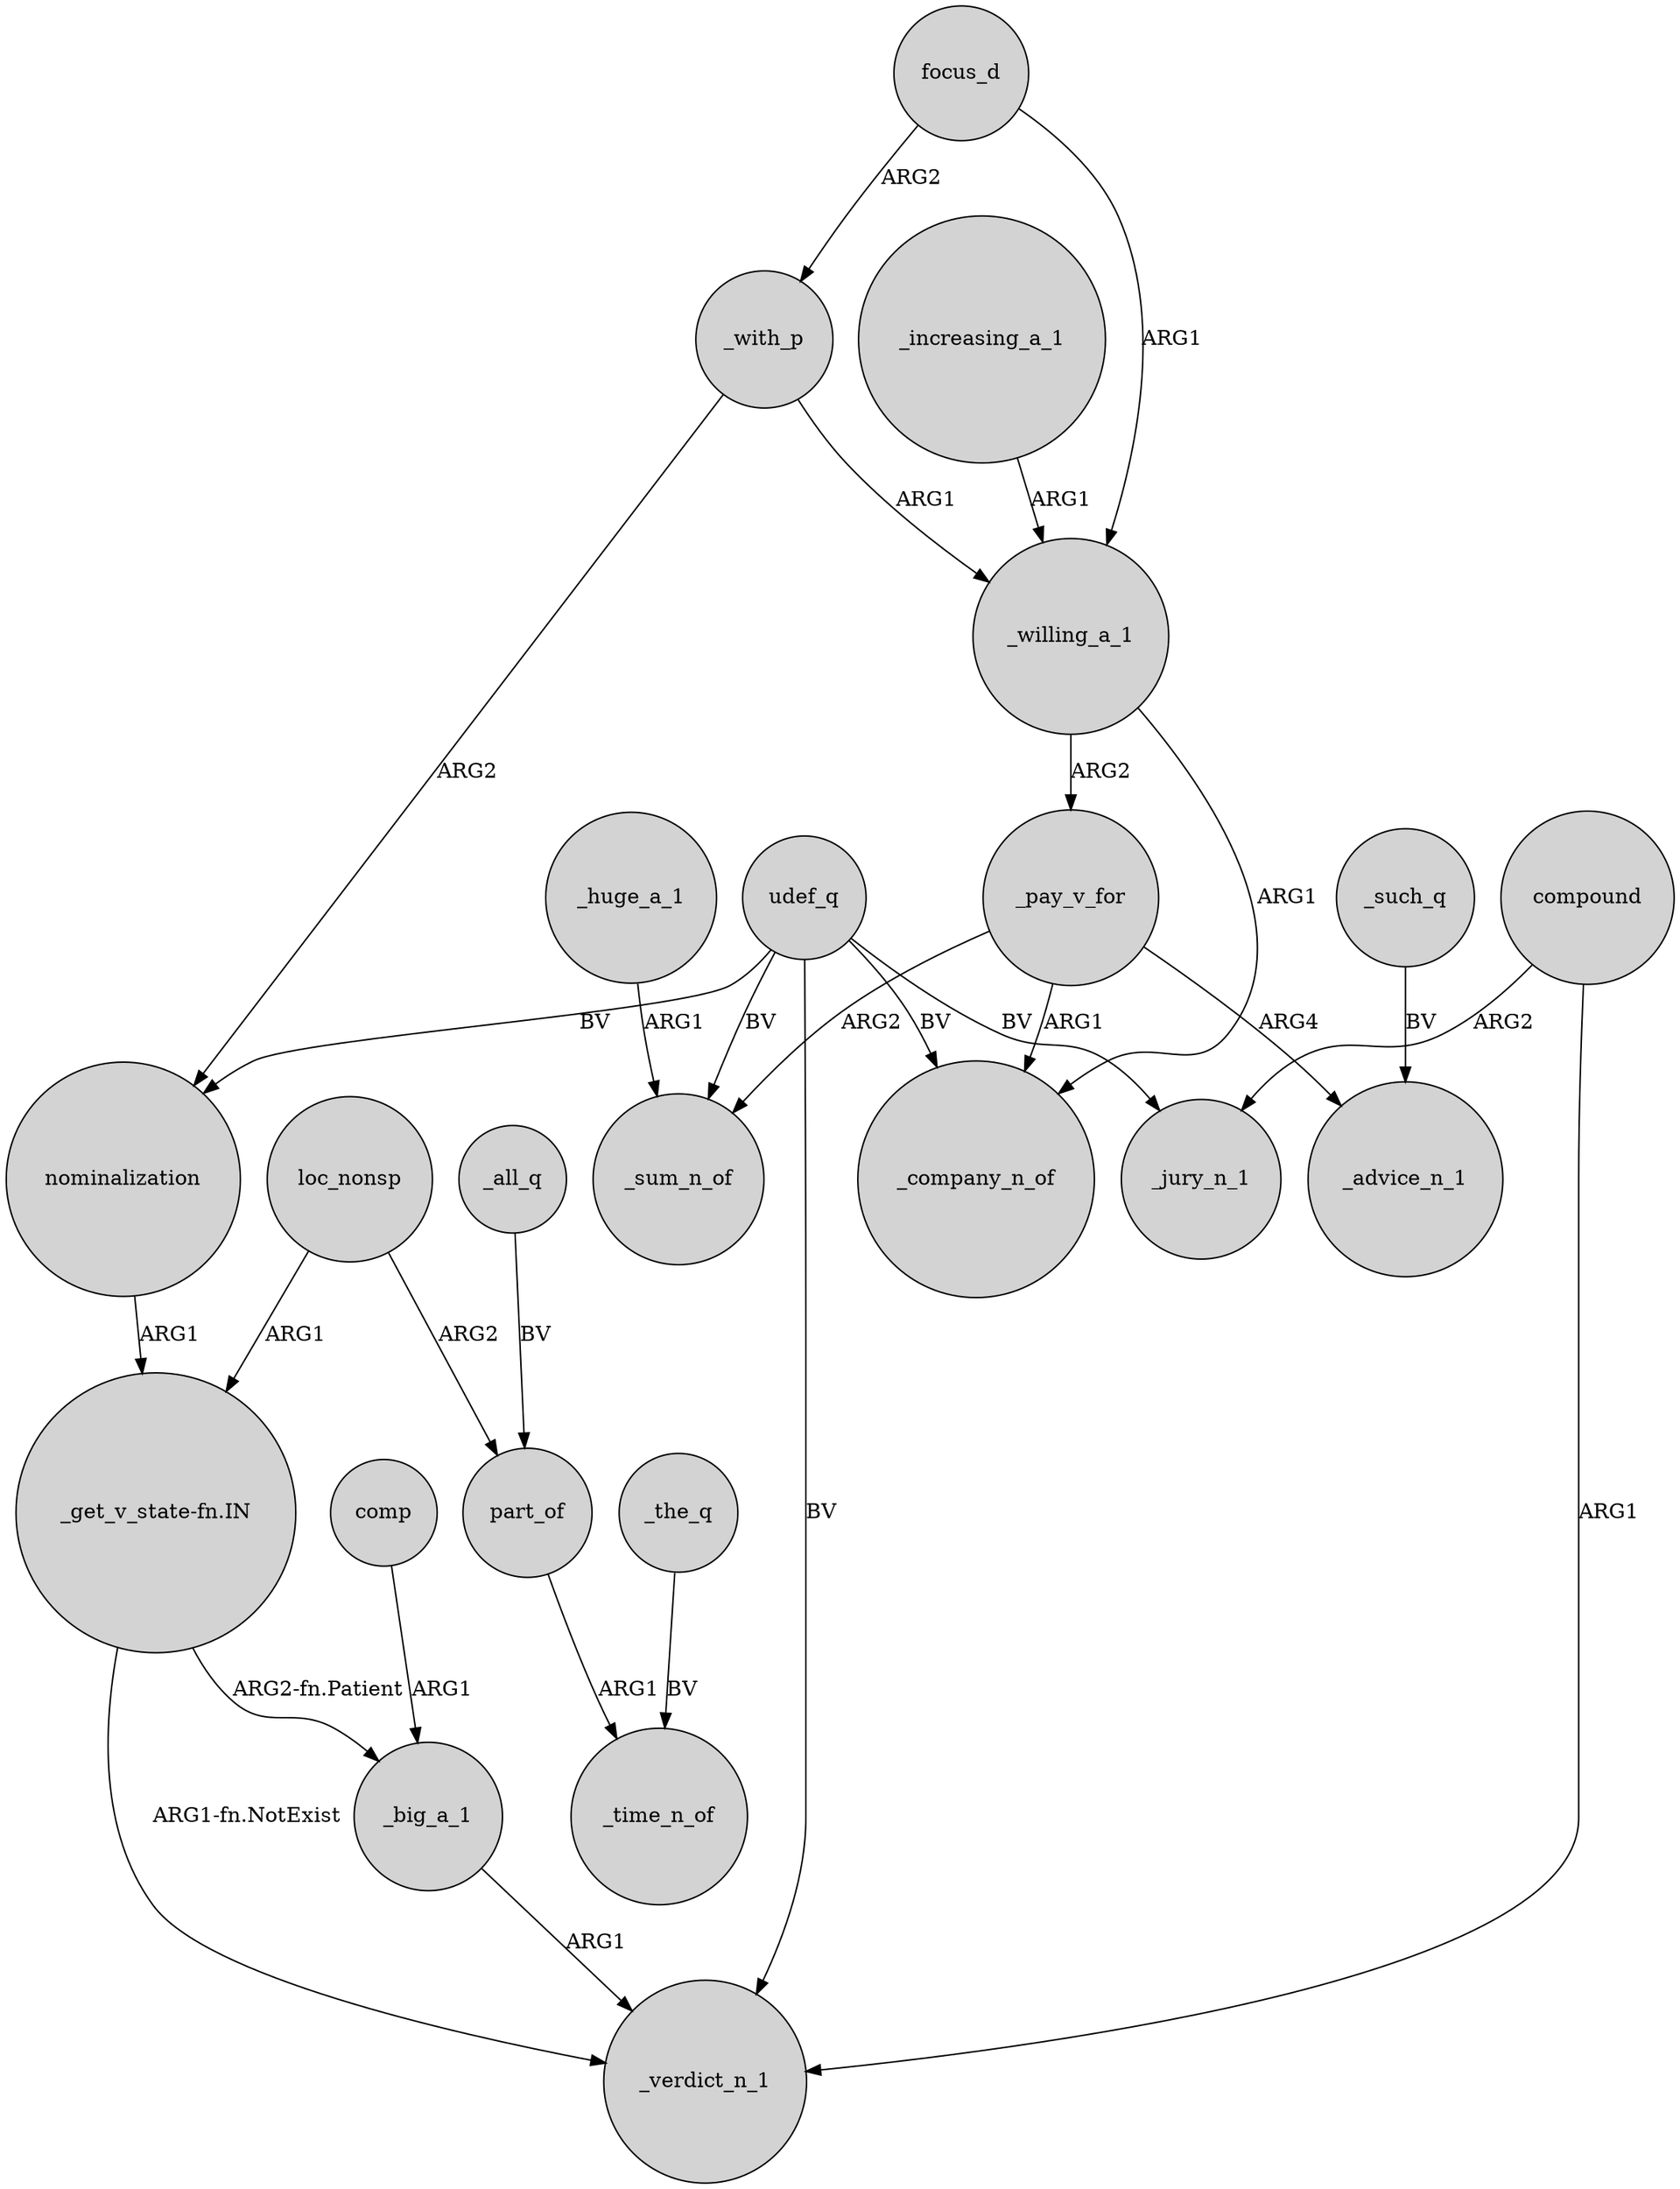 digraph {
	node [shape=circle style=filled]
	"_get_v_state-fn.IN" -> _big_a_1 [label="ARG2-fn.Patient"]
	comp -> _big_a_1 [label=ARG1]
	part_of -> _time_n_of [label=ARG1]
	_big_a_1 -> _verdict_n_1 [label=ARG1]
	_all_q -> part_of [label=BV]
	_pay_v_for -> _sum_n_of [label=ARG2]
	_increasing_a_1 -> _willing_a_1 [label=ARG1]
	_with_p -> nominalization [label=ARG2]
	udef_q -> _verdict_n_1 [label=BV]
	_pay_v_for -> _advice_n_1 [label=ARG4]
	_pay_v_for -> _company_n_of [label=ARG1]
	loc_nonsp -> part_of [label=ARG2]
	focus_d -> _with_p [label=ARG2]
	compound -> _verdict_n_1 [label=ARG1]
	compound -> _jury_n_1 [label=ARG2]
	_the_q -> _time_n_of [label=BV]
	_huge_a_1 -> _sum_n_of [label=ARG1]
	_with_p -> _willing_a_1 [label=ARG1]
	_willing_a_1 -> _pay_v_for [label=ARG2]
	"_get_v_state-fn.IN" -> _verdict_n_1 [label="ARG1-fn.NotExist"]
	nominalization -> "_get_v_state-fn.IN" [label=ARG1]
	_such_q -> _advice_n_1 [label=BV]
	udef_q -> nominalization [label=BV]
	_willing_a_1 -> _company_n_of [label=ARG1]
	loc_nonsp -> "_get_v_state-fn.IN" [label=ARG1]
	udef_q -> _sum_n_of [label=BV]
	udef_q -> _jury_n_1 [label=BV]
	udef_q -> _company_n_of [label=BV]
	focus_d -> _willing_a_1 [label=ARG1]
}
